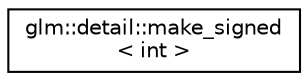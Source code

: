 digraph "Graphical Class Hierarchy"
{
  edge [fontname="Helvetica",fontsize="10",labelfontname="Helvetica",labelfontsize="10"];
  node [fontname="Helvetica",fontsize="10",shape=record];
  rankdir="LR";
  Node1 [label="glm::detail::make_signed\l\< int \>",height=0.2,width=0.4,color="black", fillcolor="white", style="filled",URL="$structglm_1_1detail_1_1make__signed_3_01int_01_4.html"];
}
